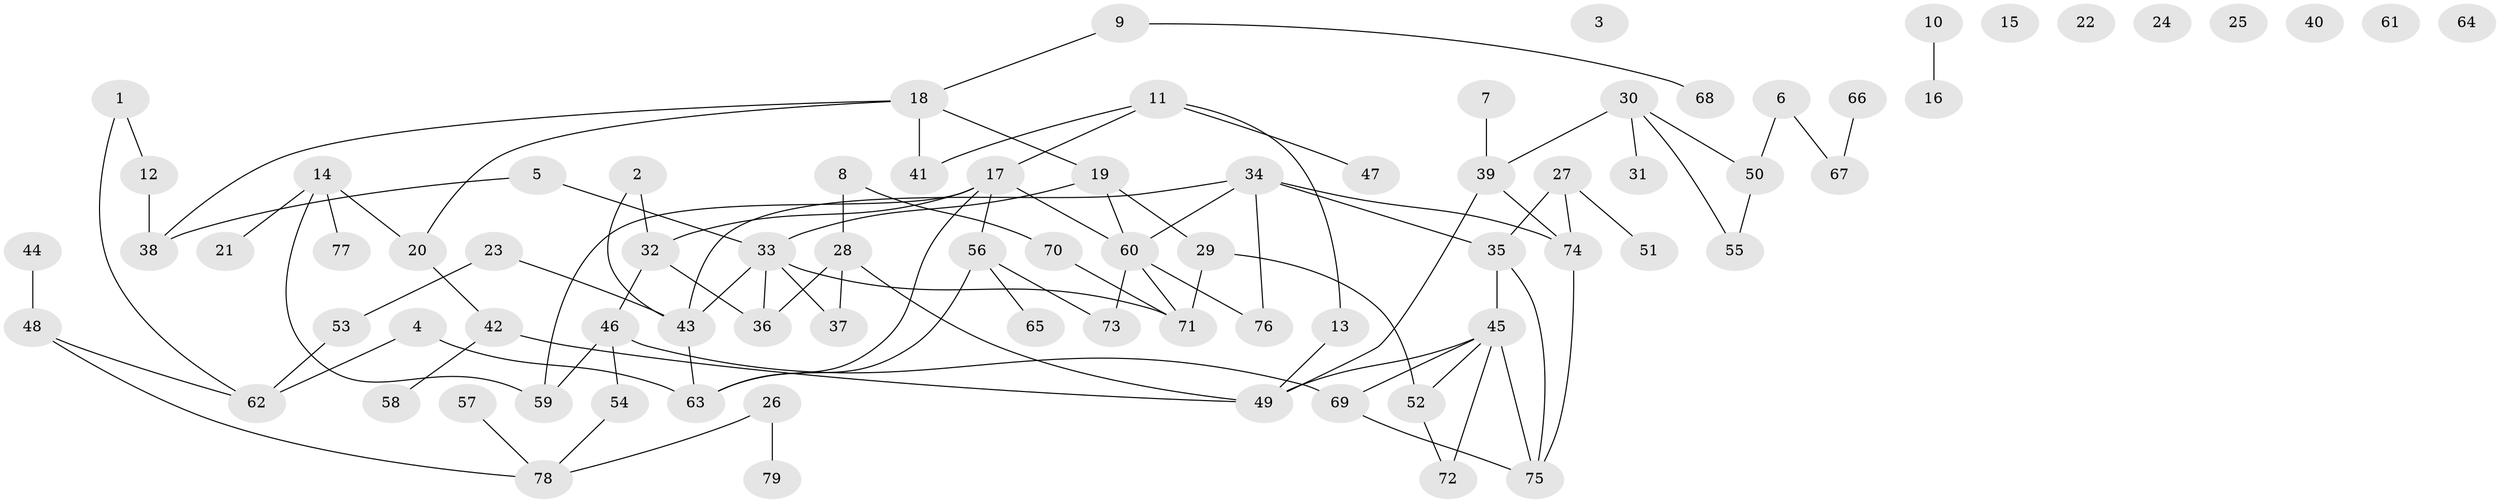 // coarse degree distribution, {0: 0.14545454545454545, 2: 0.3090909090909091, 1: 0.21818181818181817, 5: 0.09090909090909091, 4: 0.16363636363636364, 3: 0.03636363636363636, 7: 0.01818181818181818, 10: 0.01818181818181818}
// Generated by graph-tools (version 1.1) at 2025/43/03/04/25 21:43:12]
// undirected, 79 vertices, 99 edges
graph export_dot {
graph [start="1"]
  node [color=gray90,style=filled];
  1;
  2;
  3;
  4;
  5;
  6;
  7;
  8;
  9;
  10;
  11;
  12;
  13;
  14;
  15;
  16;
  17;
  18;
  19;
  20;
  21;
  22;
  23;
  24;
  25;
  26;
  27;
  28;
  29;
  30;
  31;
  32;
  33;
  34;
  35;
  36;
  37;
  38;
  39;
  40;
  41;
  42;
  43;
  44;
  45;
  46;
  47;
  48;
  49;
  50;
  51;
  52;
  53;
  54;
  55;
  56;
  57;
  58;
  59;
  60;
  61;
  62;
  63;
  64;
  65;
  66;
  67;
  68;
  69;
  70;
  71;
  72;
  73;
  74;
  75;
  76;
  77;
  78;
  79;
  1 -- 12;
  1 -- 62;
  2 -- 32;
  2 -- 43;
  4 -- 62;
  4 -- 63;
  5 -- 33;
  5 -- 38;
  6 -- 50;
  6 -- 67;
  7 -- 39;
  8 -- 28;
  8 -- 70;
  9 -- 18;
  9 -- 68;
  10 -- 16;
  11 -- 13;
  11 -- 17;
  11 -- 41;
  11 -- 47;
  12 -- 38;
  13 -- 49;
  14 -- 20;
  14 -- 21;
  14 -- 59;
  14 -- 77;
  17 -- 32;
  17 -- 56;
  17 -- 59;
  17 -- 60;
  17 -- 63;
  18 -- 19;
  18 -- 20;
  18 -- 38;
  18 -- 41;
  19 -- 29;
  19 -- 33;
  19 -- 60;
  20 -- 42;
  23 -- 43;
  23 -- 53;
  26 -- 78;
  26 -- 79;
  27 -- 35;
  27 -- 51;
  27 -- 74;
  28 -- 36;
  28 -- 37;
  28 -- 49;
  29 -- 52;
  29 -- 71;
  30 -- 31;
  30 -- 39;
  30 -- 50;
  30 -- 55;
  32 -- 36;
  32 -- 46;
  33 -- 36;
  33 -- 37;
  33 -- 43;
  33 -- 71;
  34 -- 35;
  34 -- 43;
  34 -- 60;
  34 -- 74;
  34 -- 76;
  35 -- 45;
  35 -- 75;
  39 -- 49;
  39 -- 74;
  42 -- 49;
  42 -- 58;
  43 -- 63;
  44 -- 48;
  45 -- 49;
  45 -- 52;
  45 -- 69;
  45 -- 72;
  45 -- 75;
  46 -- 54;
  46 -- 59;
  46 -- 69;
  48 -- 62;
  48 -- 78;
  50 -- 55;
  52 -- 72;
  53 -- 62;
  54 -- 78;
  56 -- 63;
  56 -- 65;
  56 -- 73;
  57 -- 78;
  60 -- 71;
  60 -- 73;
  60 -- 76;
  66 -- 67;
  69 -- 75;
  70 -- 71;
  74 -- 75;
}
